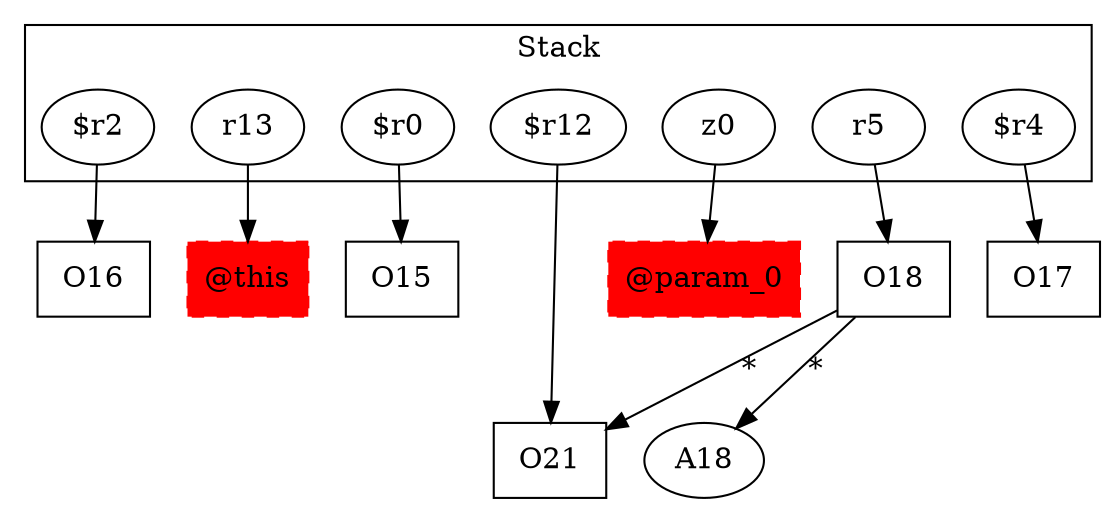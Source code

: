 digraph sample {
  rankDir="LR";
  subgraph cluster_0 {
    label="Stack"
    "$r2"; "r13"; "$r0"; "$r12"; "z0"; "r5"; "$r4"; 
  }
  "$r2" -> { O16[shape=box]};
  "r13" -> { "@this"[shape=box]};
  "$r0" -> { O15[shape=box]};
  "$r12" -> { O21[shape=box]};
  "z0" -> { "@param_0"[shape=box]};
  "r5" -> { O18[shape=box]};
  "$r4" -> { O17[shape=box]};
  O18 -> A18[label="*", weight="0.2"]
  O18 -> O21[label="*", weight="0.2"]
  "@this"[shape=box, style="filled,dashed"];
  "@param_0"[shape=box, style="filled,dashed"];
  "@this"[color="red"];
  "@param_0"[color="red"];
}
